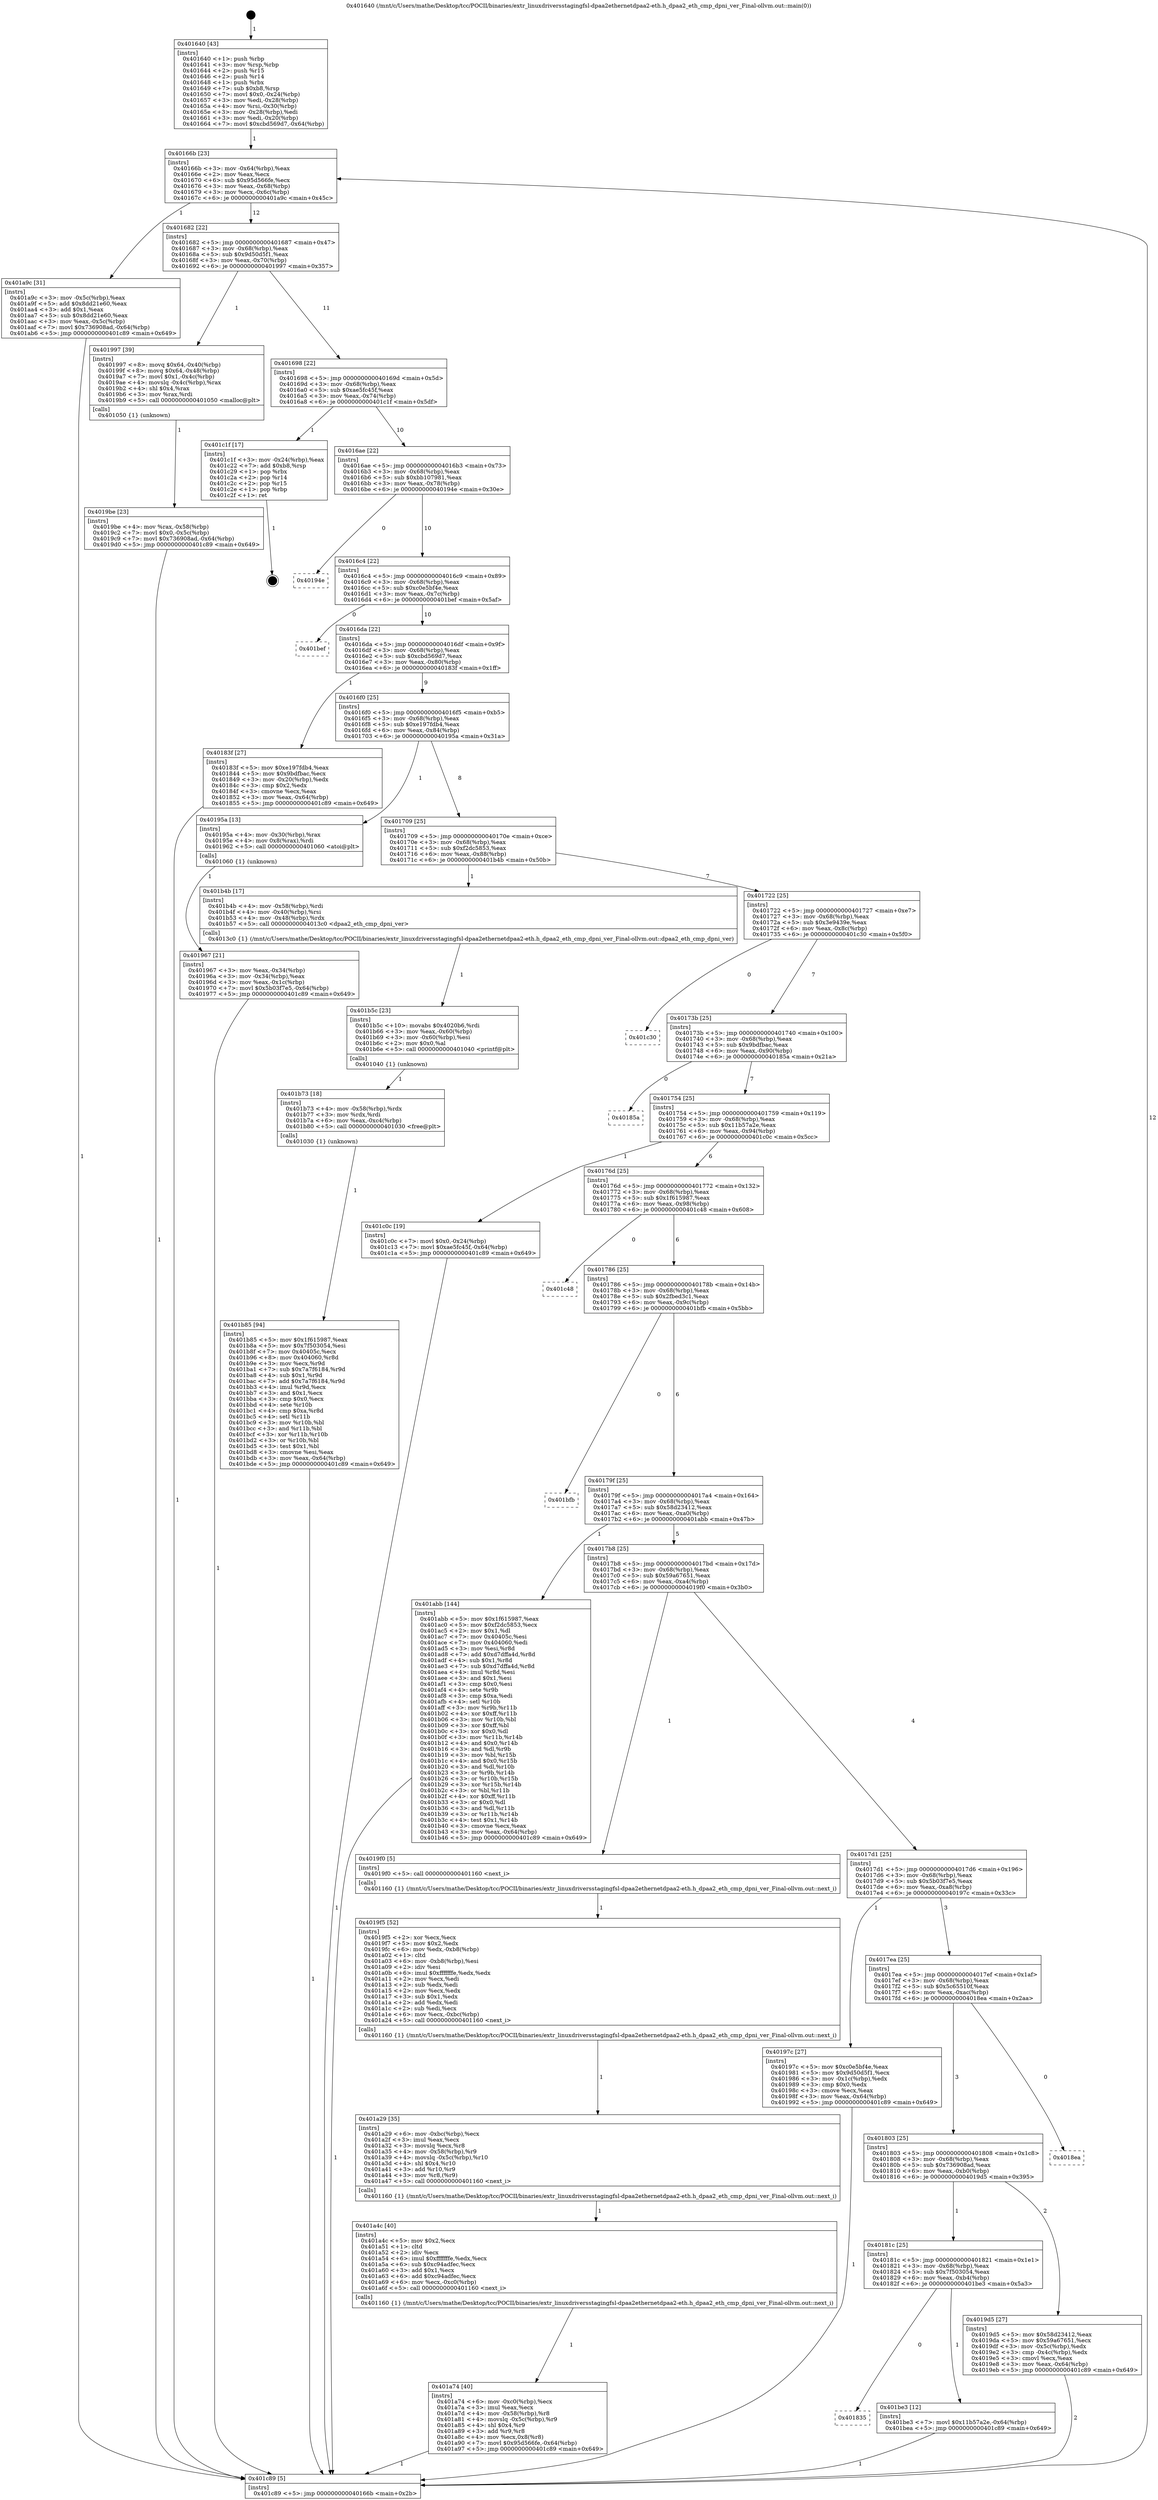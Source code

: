 digraph "0x401640" {
  label = "0x401640 (/mnt/c/Users/mathe/Desktop/tcc/POCII/binaries/extr_linuxdriversstagingfsl-dpaa2ethernetdpaa2-eth.h_dpaa2_eth_cmp_dpni_ver_Final-ollvm.out::main(0))"
  labelloc = "t"
  node[shape=record]

  Entry [label="",width=0.3,height=0.3,shape=circle,fillcolor=black,style=filled]
  "0x40166b" [label="{
     0x40166b [23]\l
     | [instrs]\l
     &nbsp;&nbsp;0x40166b \<+3\>: mov -0x64(%rbp),%eax\l
     &nbsp;&nbsp;0x40166e \<+2\>: mov %eax,%ecx\l
     &nbsp;&nbsp;0x401670 \<+6\>: sub $0x95d566fe,%ecx\l
     &nbsp;&nbsp;0x401676 \<+3\>: mov %eax,-0x68(%rbp)\l
     &nbsp;&nbsp;0x401679 \<+3\>: mov %ecx,-0x6c(%rbp)\l
     &nbsp;&nbsp;0x40167c \<+6\>: je 0000000000401a9c \<main+0x45c\>\l
  }"]
  "0x401a9c" [label="{
     0x401a9c [31]\l
     | [instrs]\l
     &nbsp;&nbsp;0x401a9c \<+3\>: mov -0x5c(%rbp),%eax\l
     &nbsp;&nbsp;0x401a9f \<+5\>: add $0x8dd21e60,%eax\l
     &nbsp;&nbsp;0x401aa4 \<+3\>: add $0x1,%eax\l
     &nbsp;&nbsp;0x401aa7 \<+5\>: sub $0x8dd21e60,%eax\l
     &nbsp;&nbsp;0x401aac \<+3\>: mov %eax,-0x5c(%rbp)\l
     &nbsp;&nbsp;0x401aaf \<+7\>: movl $0x736908ad,-0x64(%rbp)\l
     &nbsp;&nbsp;0x401ab6 \<+5\>: jmp 0000000000401c89 \<main+0x649\>\l
  }"]
  "0x401682" [label="{
     0x401682 [22]\l
     | [instrs]\l
     &nbsp;&nbsp;0x401682 \<+5\>: jmp 0000000000401687 \<main+0x47\>\l
     &nbsp;&nbsp;0x401687 \<+3\>: mov -0x68(%rbp),%eax\l
     &nbsp;&nbsp;0x40168a \<+5\>: sub $0x9d50d5f1,%eax\l
     &nbsp;&nbsp;0x40168f \<+3\>: mov %eax,-0x70(%rbp)\l
     &nbsp;&nbsp;0x401692 \<+6\>: je 0000000000401997 \<main+0x357\>\l
  }"]
  Exit [label="",width=0.3,height=0.3,shape=circle,fillcolor=black,style=filled,peripheries=2]
  "0x401997" [label="{
     0x401997 [39]\l
     | [instrs]\l
     &nbsp;&nbsp;0x401997 \<+8\>: movq $0x64,-0x40(%rbp)\l
     &nbsp;&nbsp;0x40199f \<+8\>: movq $0x64,-0x48(%rbp)\l
     &nbsp;&nbsp;0x4019a7 \<+7\>: movl $0x1,-0x4c(%rbp)\l
     &nbsp;&nbsp;0x4019ae \<+4\>: movslq -0x4c(%rbp),%rax\l
     &nbsp;&nbsp;0x4019b2 \<+4\>: shl $0x4,%rax\l
     &nbsp;&nbsp;0x4019b6 \<+3\>: mov %rax,%rdi\l
     &nbsp;&nbsp;0x4019b9 \<+5\>: call 0000000000401050 \<malloc@plt\>\l
     | [calls]\l
     &nbsp;&nbsp;0x401050 \{1\} (unknown)\l
  }"]
  "0x401698" [label="{
     0x401698 [22]\l
     | [instrs]\l
     &nbsp;&nbsp;0x401698 \<+5\>: jmp 000000000040169d \<main+0x5d\>\l
     &nbsp;&nbsp;0x40169d \<+3\>: mov -0x68(%rbp),%eax\l
     &nbsp;&nbsp;0x4016a0 \<+5\>: sub $0xae5fc45f,%eax\l
     &nbsp;&nbsp;0x4016a5 \<+3\>: mov %eax,-0x74(%rbp)\l
     &nbsp;&nbsp;0x4016a8 \<+6\>: je 0000000000401c1f \<main+0x5df\>\l
  }"]
  "0x401835" [label="{
     0x401835\l
  }", style=dashed]
  "0x401c1f" [label="{
     0x401c1f [17]\l
     | [instrs]\l
     &nbsp;&nbsp;0x401c1f \<+3\>: mov -0x24(%rbp),%eax\l
     &nbsp;&nbsp;0x401c22 \<+7\>: add $0xb8,%rsp\l
     &nbsp;&nbsp;0x401c29 \<+1\>: pop %rbx\l
     &nbsp;&nbsp;0x401c2a \<+2\>: pop %r14\l
     &nbsp;&nbsp;0x401c2c \<+2\>: pop %r15\l
     &nbsp;&nbsp;0x401c2e \<+1\>: pop %rbp\l
     &nbsp;&nbsp;0x401c2f \<+1\>: ret\l
  }"]
  "0x4016ae" [label="{
     0x4016ae [22]\l
     | [instrs]\l
     &nbsp;&nbsp;0x4016ae \<+5\>: jmp 00000000004016b3 \<main+0x73\>\l
     &nbsp;&nbsp;0x4016b3 \<+3\>: mov -0x68(%rbp),%eax\l
     &nbsp;&nbsp;0x4016b6 \<+5\>: sub $0xbb107981,%eax\l
     &nbsp;&nbsp;0x4016bb \<+3\>: mov %eax,-0x78(%rbp)\l
     &nbsp;&nbsp;0x4016be \<+6\>: je 000000000040194e \<main+0x30e\>\l
  }"]
  "0x401be3" [label="{
     0x401be3 [12]\l
     | [instrs]\l
     &nbsp;&nbsp;0x401be3 \<+7\>: movl $0x11b57a2e,-0x64(%rbp)\l
     &nbsp;&nbsp;0x401bea \<+5\>: jmp 0000000000401c89 \<main+0x649\>\l
  }"]
  "0x40194e" [label="{
     0x40194e\l
  }", style=dashed]
  "0x4016c4" [label="{
     0x4016c4 [22]\l
     | [instrs]\l
     &nbsp;&nbsp;0x4016c4 \<+5\>: jmp 00000000004016c9 \<main+0x89\>\l
     &nbsp;&nbsp;0x4016c9 \<+3\>: mov -0x68(%rbp),%eax\l
     &nbsp;&nbsp;0x4016cc \<+5\>: sub $0xc0e5bf4e,%eax\l
     &nbsp;&nbsp;0x4016d1 \<+3\>: mov %eax,-0x7c(%rbp)\l
     &nbsp;&nbsp;0x4016d4 \<+6\>: je 0000000000401bef \<main+0x5af\>\l
  }"]
  "0x401b85" [label="{
     0x401b85 [94]\l
     | [instrs]\l
     &nbsp;&nbsp;0x401b85 \<+5\>: mov $0x1f615987,%eax\l
     &nbsp;&nbsp;0x401b8a \<+5\>: mov $0x7f503054,%esi\l
     &nbsp;&nbsp;0x401b8f \<+7\>: mov 0x40405c,%ecx\l
     &nbsp;&nbsp;0x401b96 \<+8\>: mov 0x404060,%r8d\l
     &nbsp;&nbsp;0x401b9e \<+3\>: mov %ecx,%r9d\l
     &nbsp;&nbsp;0x401ba1 \<+7\>: sub $0x7a7f6184,%r9d\l
     &nbsp;&nbsp;0x401ba8 \<+4\>: sub $0x1,%r9d\l
     &nbsp;&nbsp;0x401bac \<+7\>: add $0x7a7f6184,%r9d\l
     &nbsp;&nbsp;0x401bb3 \<+4\>: imul %r9d,%ecx\l
     &nbsp;&nbsp;0x401bb7 \<+3\>: and $0x1,%ecx\l
     &nbsp;&nbsp;0x401bba \<+3\>: cmp $0x0,%ecx\l
     &nbsp;&nbsp;0x401bbd \<+4\>: sete %r10b\l
     &nbsp;&nbsp;0x401bc1 \<+4\>: cmp $0xa,%r8d\l
     &nbsp;&nbsp;0x401bc5 \<+4\>: setl %r11b\l
     &nbsp;&nbsp;0x401bc9 \<+3\>: mov %r10b,%bl\l
     &nbsp;&nbsp;0x401bcc \<+3\>: and %r11b,%bl\l
     &nbsp;&nbsp;0x401bcf \<+3\>: xor %r11b,%r10b\l
     &nbsp;&nbsp;0x401bd2 \<+3\>: or %r10b,%bl\l
     &nbsp;&nbsp;0x401bd5 \<+3\>: test $0x1,%bl\l
     &nbsp;&nbsp;0x401bd8 \<+3\>: cmovne %esi,%eax\l
     &nbsp;&nbsp;0x401bdb \<+3\>: mov %eax,-0x64(%rbp)\l
     &nbsp;&nbsp;0x401bde \<+5\>: jmp 0000000000401c89 \<main+0x649\>\l
  }"]
  "0x401bef" [label="{
     0x401bef\l
  }", style=dashed]
  "0x4016da" [label="{
     0x4016da [22]\l
     | [instrs]\l
     &nbsp;&nbsp;0x4016da \<+5\>: jmp 00000000004016df \<main+0x9f\>\l
     &nbsp;&nbsp;0x4016df \<+3\>: mov -0x68(%rbp),%eax\l
     &nbsp;&nbsp;0x4016e2 \<+5\>: sub $0xcbd569d7,%eax\l
     &nbsp;&nbsp;0x4016e7 \<+3\>: mov %eax,-0x80(%rbp)\l
     &nbsp;&nbsp;0x4016ea \<+6\>: je 000000000040183f \<main+0x1ff\>\l
  }"]
  "0x401b73" [label="{
     0x401b73 [18]\l
     | [instrs]\l
     &nbsp;&nbsp;0x401b73 \<+4\>: mov -0x58(%rbp),%rdx\l
     &nbsp;&nbsp;0x401b77 \<+3\>: mov %rdx,%rdi\l
     &nbsp;&nbsp;0x401b7a \<+6\>: mov %eax,-0xc4(%rbp)\l
     &nbsp;&nbsp;0x401b80 \<+5\>: call 0000000000401030 \<free@plt\>\l
     | [calls]\l
     &nbsp;&nbsp;0x401030 \{1\} (unknown)\l
  }"]
  "0x40183f" [label="{
     0x40183f [27]\l
     | [instrs]\l
     &nbsp;&nbsp;0x40183f \<+5\>: mov $0xe197fdb4,%eax\l
     &nbsp;&nbsp;0x401844 \<+5\>: mov $0x9bdfbac,%ecx\l
     &nbsp;&nbsp;0x401849 \<+3\>: mov -0x20(%rbp),%edx\l
     &nbsp;&nbsp;0x40184c \<+3\>: cmp $0x2,%edx\l
     &nbsp;&nbsp;0x40184f \<+3\>: cmovne %ecx,%eax\l
     &nbsp;&nbsp;0x401852 \<+3\>: mov %eax,-0x64(%rbp)\l
     &nbsp;&nbsp;0x401855 \<+5\>: jmp 0000000000401c89 \<main+0x649\>\l
  }"]
  "0x4016f0" [label="{
     0x4016f0 [25]\l
     | [instrs]\l
     &nbsp;&nbsp;0x4016f0 \<+5\>: jmp 00000000004016f5 \<main+0xb5\>\l
     &nbsp;&nbsp;0x4016f5 \<+3\>: mov -0x68(%rbp),%eax\l
     &nbsp;&nbsp;0x4016f8 \<+5\>: sub $0xe197fdb4,%eax\l
     &nbsp;&nbsp;0x4016fd \<+6\>: mov %eax,-0x84(%rbp)\l
     &nbsp;&nbsp;0x401703 \<+6\>: je 000000000040195a \<main+0x31a\>\l
  }"]
  "0x401c89" [label="{
     0x401c89 [5]\l
     | [instrs]\l
     &nbsp;&nbsp;0x401c89 \<+5\>: jmp 000000000040166b \<main+0x2b\>\l
  }"]
  "0x401640" [label="{
     0x401640 [43]\l
     | [instrs]\l
     &nbsp;&nbsp;0x401640 \<+1\>: push %rbp\l
     &nbsp;&nbsp;0x401641 \<+3\>: mov %rsp,%rbp\l
     &nbsp;&nbsp;0x401644 \<+2\>: push %r15\l
     &nbsp;&nbsp;0x401646 \<+2\>: push %r14\l
     &nbsp;&nbsp;0x401648 \<+1\>: push %rbx\l
     &nbsp;&nbsp;0x401649 \<+7\>: sub $0xb8,%rsp\l
     &nbsp;&nbsp;0x401650 \<+7\>: movl $0x0,-0x24(%rbp)\l
     &nbsp;&nbsp;0x401657 \<+3\>: mov %edi,-0x28(%rbp)\l
     &nbsp;&nbsp;0x40165a \<+4\>: mov %rsi,-0x30(%rbp)\l
     &nbsp;&nbsp;0x40165e \<+3\>: mov -0x28(%rbp),%edi\l
     &nbsp;&nbsp;0x401661 \<+3\>: mov %edi,-0x20(%rbp)\l
     &nbsp;&nbsp;0x401664 \<+7\>: movl $0xcbd569d7,-0x64(%rbp)\l
  }"]
  "0x401b5c" [label="{
     0x401b5c [23]\l
     | [instrs]\l
     &nbsp;&nbsp;0x401b5c \<+10\>: movabs $0x4020b6,%rdi\l
     &nbsp;&nbsp;0x401b66 \<+3\>: mov %eax,-0x60(%rbp)\l
     &nbsp;&nbsp;0x401b69 \<+3\>: mov -0x60(%rbp),%esi\l
     &nbsp;&nbsp;0x401b6c \<+2\>: mov $0x0,%al\l
     &nbsp;&nbsp;0x401b6e \<+5\>: call 0000000000401040 \<printf@plt\>\l
     | [calls]\l
     &nbsp;&nbsp;0x401040 \{1\} (unknown)\l
  }"]
  "0x40195a" [label="{
     0x40195a [13]\l
     | [instrs]\l
     &nbsp;&nbsp;0x40195a \<+4\>: mov -0x30(%rbp),%rax\l
     &nbsp;&nbsp;0x40195e \<+4\>: mov 0x8(%rax),%rdi\l
     &nbsp;&nbsp;0x401962 \<+5\>: call 0000000000401060 \<atoi@plt\>\l
     | [calls]\l
     &nbsp;&nbsp;0x401060 \{1\} (unknown)\l
  }"]
  "0x401709" [label="{
     0x401709 [25]\l
     | [instrs]\l
     &nbsp;&nbsp;0x401709 \<+5\>: jmp 000000000040170e \<main+0xce\>\l
     &nbsp;&nbsp;0x40170e \<+3\>: mov -0x68(%rbp),%eax\l
     &nbsp;&nbsp;0x401711 \<+5\>: sub $0xf2dc5853,%eax\l
     &nbsp;&nbsp;0x401716 \<+6\>: mov %eax,-0x88(%rbp)\l
     &nbsp;&nbsp;0x40171c \<+6\>: je 0000000000401b4b \<main+0x50b\>\l
  }"]
  "0x401967" [label="{
     0x401967 [21]\l
     | [instrs]\l
     &nbsp;&nbsp;0x401967 \<+3\>: mov %eax,-0x34(%rbp)\l
     &nbsp;&nbsp;0x40196a \<+3\>: mov -0x34(%rbp),%eax\l
     &nbsp;&nbsp;0x40196d \<+3\>: mov %eax,-0x1c(%rbp)\l
     &nbsp;&nbsp;0x401970 \<+7\>: movl $0x5b03f7e5,-0x64(%rbp)\l
     &nbsp;&nbsp;0x401977 \<+5\>: jmp 0000000000401c89 \<main+0x649\>\l
  }"]
  "0x401a74" [label="{
     0x401a74 [40]\l
     | [instrs]\l
     &nbsp;&nbsp;0x401a74 \<+6\>: mov -0xc0(%rbp),%ecx\l
     &nbsp;&nbsp;0x401a7a \<+3\>: imul %eax,%ecx\l
     &nbsp;&nbsp;0x401a7d \<+4\>: mov -0x58(%rbp),%r8\l
     &nbsp;&nbsp;0x401a81 \<+4\>: movslq -0x5c(%rbp),%r9\l
     &nbsp;&nbsp;0x401a85 \<+4\>: shl $0x4,%r9\l
     &nbsp;&nbsp;0x401a89 \<+3\>: add %r9,%r8\l
     &nbsp;&nbsp;0x401a8c \<+4\>: mov %ecx,0x8(%r8)\l
     &nbsp;&nbsp;0x401a90 \<+7\>: movl $0x95d566fe,-0x64(%rbp)\l
     &nbsp;&nbsp;0x401a97 \<+5\>: jmp 0000000000401c89 \<main+0x649\>\l
  }"]
  "0x401b4b" [label="{
     0x401b4b [17]\l
     | [instrs]\l
     &nbsp;&nbsp;0x401b4b \<+4\>: mov -0x58(%rbp),%rdi\l
     &nbsp;&nbsp;0x401b4f \<+4\>: mov -0x40(%rbp),%rsi\l
     &nbsp;&nbsp;0x401b53 \<+4\>: mov -0x48(%rbp),%rdx\l
     &nbsp;&nbsp;0x401b57 \<+5\>: call 00000000004013c0 \<dpaa2_eth_cmp_dpni_ver\>\l
     | [calls]\l
     &nbsp;&nbsp;0x4013c0 \{1\} (/mnt/c/Users/mathe/Desktop/tcc/POCII/binaries/extr_linuxdriversstagingfsl-dpaa2ethernetdpaa2-eth.h_dpaa2_eth_cmp_dpni_ver_Final-ollvm.out::dpaa2_eth_cmp_dpni_ver)\l
  }"]
  "0x401722" [label="{
     0x401722 [25]\l
     | [instrs]\l
     &nbsp;&nbsp;0x401722 \<+5\>: jmp 0000000000401727 \<main+0xe7\>\l
     &nbsp;&nbsp;0x401727 \<+3\>: mov -0x68(%rbp),%eax\l
     &nbsp;&nbsp;0x40172a \<+5\>: sub $0x3e9439e,%eax\l
     &nbsp;&nbsp;0x40172f \<+6\>: mov %eax,-0x8c(%rbp)\l
     &nbsp;&nbsp;0x401735 \<+6\>: je 0000000000401c30 \<main+0x5f0\>\l
  }"]
  "0x401a4c" [label="{
     0x401a4c [40]\l
     | [instrs]\l
     &nbsp;&nbsp;0x401a4c \<+5\>: mov $0x2,%ecx\l
     &nbsp;&nbsp;0x401a51 \<+1\>: cltd\l
     &nbsp;&nbsp;0x401a52 \<+2\>: idiv %ecx\l
     &nbsp;&nbsp;0x401a54 \<+6\>: imul $0xfffffffe,%edx,%ecx\l
     &nbsp;&nbsp;0x401a5a \<+6\>: sub $0xc94adfec,%ecx\l
     &nbsp;&nbsp;0x401a60 \<+3\>: add $0x1,%ecx\l
     &nbsp;&nbsp;0x401a63 \<+6\>: add $0xc94adfec,%ecx\l
     &nbsp;&nbsp;0x401a69 \<+6\>: mov %ecx,-0xc0(%rbp)\l
     &nbsp;&nbsp;0x401a6f \<+5\>: call 0000000000401160 \<next_i\>\l
     | [calls]\l
     &nbsp;&nbsp;0x401160 \{1\} (/mnt/c/Users/mathe/Desktop/tcc/POCII/binaries/extr_linuxdriversstagingfsl-dpaa2ethernetdpaa2-eth.h_dpaa2_eth_cmp_dpni_ver_Final-ollvm.out::next_i)\l
  }"]
  "0x401c30" [label="{
     0x401c30\l
  }", style=dashed]
  "0x40173b" [label="{
     0x40173b [25]\l
     | [instrs]\l
     &nbsp;&nbsp;0x40173b \<+5\>: jmp 0000000000401740 \<main+0x100\>\l
     &nbsp;&nbsp;0x401740 \<+3\>: mov -0x68(%rbp),%eax\l
     &nbsp;&nbsp;0x401743 \<+5\>: sub $0x9bdfbac,%eax\l
     &nbsp;&nbsp;0x401748 \<+6\>: mov %eax,-0x90(%rbp)\l
     &nbsp;&nbsp;0x40174e \<+6\>: je 000000000040185a \<main+0x21a\>\l
  }"]
  "0x401a29" [label="{
     0x401a29 [35]\l
     | [instrs]\l
     &nbsp;&nbsp;0x401a29 \<+6\>: mov -0xbc(%rbp),%ecx\l
     &nbsp;&nbsp;0x401a2f \<+3\>: imul %eax,%ecx\l
     &nbsp;&nbsp;0x401a32 \<+3\>: movslq %ecx,%r8\l
     &nbsp;&nbsp;0x401a35 \<+4\>: mov -0x58(%rbp),%r9\l
     &nbsp;&nbsp;0x401a39 \<+4\>: movslq -0x5c(%rbp),%r10\l
     &nbsp;&nbsp;0x401a3d \<+4\>: shl $0x4,%r10\l
     &nbsp;&nbsp;0x401a41 \<+3\>: add %r10,%r9\l
     &nbsp;&nbsp;0x401a44 \<+3\>: mov %r8,(%r9)\l
     &nbsp;&nbsp;0x401a47 \<+5\>: call 0000000000401160 \<next_i\>\l
     | [calls]\l
     &nbsp;&nbsp;0x401160 \{1\} (/mnt/c/Users/mathe/Desktop/tcc/POCII/binaries/extr_linuxdriversstagingfsl-dpaa2ethernetdpaa2-eth.h_dpaa2_eth_cmp_dpni_ver_Final-ollvm.out::next_i)\l
  }"]
  "0x40185a" [label="{
     0x40185a\l
  }", style=dashed]
  "0x401754" [label="{
     0x401754 [25]\l
     | [instrs]\l
     &nbsp;&nbsp;0x401754 \<+5\>: jmp 0000000000401759 \<main+0x119\>\l
     &nbsp;&nbsp;0x401759 \<+3\>: mov -0x68(%rbp),%eax\l
     &nbsp;&nbsp;0x40175c \<+5\>: sub $0x11b57a2e,%eax\l
     &nbsp;&nbsp;0x401761 \<+6\>: mov %eax,-0x94(%rbp)\l
     &nbsp;&nbsp;0x401767 \<+6\>: je 0000000000401c0c \<main+0x5cc\>\l
  }"]
  "0x4019f5" [label="{
     0x4019f5 [52]\l
     | [instrs]\l
     &nbsp;&nbsp;0x4019f5 \<+2\>: xor %ecx,%ecx\l
     &nbsp;&nbsp;0x4019f7 \<+5\>: mov $0x2,%edx\l
     &nbsp;&nbsp;0x4019fc \<+6\>: mov %edx,-0xb8(%rbp)\l
     &nbsp;&nbsp;0x401a02 \<+1\>: cltd\l
     &nbsp;&nbsp;0x401a03 \<+6\>: mov -0xb8(%rbp),%esi\l
     &nbsp;&nbsp;0x401a09 \<+2\>: idiv %esi\l
     &nbsp;&nbsp;0x401a0b \<+6\>: imul $0xfffffffe,%edx,%edx\l
     &nbsp;&nbsp;0x401a11 \<+2\>: mov %ecx,%edi\l
     &nbsp;&nbsp;0x401a13 \<+2\>: sub %edx,%edi\l
     &nbsp;&nbsp;0x401a15 \<+2\>: mov %ecx,%edx\l
     &nbsp;&nbsp;0x401a17 \<+3\>: sub $0x1,%edx\l
     &nbsp;&nbsp;0x401a1a \<+2\>: add %edx,%edi\l
     &nbsp;&nbsp;0x401a1c \<+2\>: sub %edi,%ecx\l
     &nbsp;&nbsp;0x401a1e \<+6\>: mov %ecx,-0xbc(%rbp)\l
     &nbsp;&nbsp;0x401a24 \<+5\>: call 0000000000401160 \<next_i\>\l
     | [calls]\l
     &nbsp;&nbsp;0x401160 \{1\} (/mnt/c/Users/mathe/Desktop/tcc/POCII/binaries/extr_linuxdriversstagingfsl-dpaa2ethernetdpaa2-eth.h_dpaa2_eth_cmp_dpni_ver_Final-ollvm.out::next_i)\l
  }"]
  "0x401c0c" [label="{
     0x401c0c [19]\l
     | [instrs]\l
     &nbsp;&nbsp;0x401c0c \<+7\>: movl $0x0,-0x24(%rbp)\l
     &nbsp;&nbsp;0x401c13 \<+7\>: movl $0xae5fc45f,-0x64(%rbp)\l
     &nbsp;&nbsp;0x401c1a \<+5\>: jmp 0000000000401c89 \<main+0x649\>\l
  }"]
  "0x40176d" [label="{
     0x40176d [25]\l
     | [instrs]\l
     &nbsp;&nbsp;0x40176d \<+5\>: jmp 0000000000401772 \<main+0x132\>\l
     &nbsp;&nbsp;0x401772 \<+3\>: mov -0x68(%rbp),%eax\l
     &nbsp;&nbsp;0x401775 \<+5\>: sub $0x1f615987,%eax\l
     &nbsp;&nbsp;0x40177a \<+6\>: mov %eax,-0x98(%rbp)\l
     &nbsp;&nbsp;0x401780 \<+6\>: je 0000000000401c48 \<main+0x608\>\l
  }"]
  "0x40181c" [label="{
     0x40181c [25]\l
     | [instrs]\l
     &nbsp;&nbsp;0x40181c \<+5\>: jmp 0000000000401821 \<main+0x1e1\>\l
     &nbsp;&nbsp;0x401821 \<+3\>: mov -0x68(%rbp),%eax\l
     &nbsp;&nbsp;0x401824 \<+5\>: sub $0x7f503054,%eax\l
     &nbsp;&nbsp;0x401829 \<+6\>: mov %eax,-0xb4(%rbp)\l
     &nbsp;&nbsp;0x40182f \<+6\>: je 0000000000401be3 \<main+0x5a3\>\l
  }"]
  "0x401c48" [label="{
     0x401c48\l
  }", style=dashed]
  "0x401786" [label="{
     0x401786 [25]\l
     | [instrs]\l
     &nbsp;&nbsp;0x401786 \<+5\>: jmp 000000000040178b \<main+0x14b\>\l
     &nbsp;&nbsp;0x40178b \<+3\>: mov -0x68(%rbp),%eax\l
     &nbsp;&nbsp;0x40178e \<+5\>: sub $0x2fbed3c1,%eax\l
     &nbsp;&nbsp;0x401793 \<+6\>: mov %eax,-0x9c(%rbp)\l
     &nbsp;&nbsp;0x401799 \<+6\>: je 0000000000401bfb \<main+0x5bb\>\l
  }"]
  "0x4019d5" [label="{
     0x4019d5 [27]\l
     | [instrs]\l
     &nbsp;&nbsp;0x4019d5 \<+5\>: mov $0x58d23412,%eax\l
     &nbsp;&nbsp;0x4019da \<+5\>: mov $0x59a67651,%ecx\l
     &nbsp;&nbsp;0x4019df \<+3\>: mov -0x5c(%rbp),%edx\l
     &nbsp;&nbsp;0x4019e2 \<+3\>: cmp -0x4c(%rbp),%edx\l
     &nbsp;&nbsp;0x4019e5 \<+3\>: cmovl %ecx,%eax\l
     &nbsp;&nbsp;0x4019e8 \<+3\>: mov %eax,-0x64(%rbp)\l
     &nbsp;&nbsp;0x4019eb \<+5\>: jmp 0000000000401c89 \<main+0x649\>\l
  }"]
  "0x401bfb" [label="{
     0x401bfb\l
  }", style=dashed]
  "0x40179f" [label="{
     0x40179f [25]\l
     | [instrs]\l
     &nbsp;&nbsp;0x40179f \<+5\>: jmp 00000000004017a4 \<main+0x164\>\l
     &nbsp;&nbsp;0x4017a4 \<+3\>: mov -0x68(%rbp),%eax\l
     &nbsp;&nbsp;0x4017a7 \<+5\>: sub $0x58d23412,%eax\l
     &nbsp;&nbsp;0x4017ac \<+6\>: mov %eax,-0xa0(%rbp)\l
     &nbsp;&nbsp;0x4017b2 \<+6\>: je 0000000000401abb \<main+0x47b\>\l
  }"]
  "0x401803" [label="{
     0x401803 [25]\l
     | [instrs]\l
     &nbsp;&nbsp;0x401803 \<+5\>: jmp 0000000000401808 \<main+0x1c8\>\l
     &nbsp;&nbsp;0x401808 \<+3\>: mov -0x68(%rbp),%eax\l
     &nbsp;&nbsp;0x40180b \<+5\>: sub $0x736908ad,%eax\l
     &nbsp;&nbsp;0x401810 \<+6\>: mov %eax,-0xb0(%rbp)\l
     &nbsp;&nbsp;0x401816 \<+6\>: je 00000000004019d5 \<main+0x395\>\l
  }"]
  "0x401abb" [label="{
     0x401abb [144]\l
     | [instrs]\l
     &nbsp;&nbsp;0x401abb \<+5\>: mov $0x1f615987,%eax\l
     &nbsp;&nbsp;0x401ac0 \<+5\>: mov $0xf2dc5853,%ecx\l
     &nbsp;&nbsp;0x401ac5 \<+2\>: mov $0x1,%dl\l
     &nbsp;&nbsp;0x401ac7 \<+7\>: mov 0x40405c,%esi\l
     &nbsp;&nbsp;0x401ace \<+7\>: mov 0x404060,%edi\l
     &nbsp;&nbsp;0x401ad5 \<+3\>: mov %esi,%r8d\l
     &nbsp;&nbsp;0x401ad8 \<+7\>: add $0xd7dffa4d,%r8d\l
     &nbsp;&nbsp;0x401adf \<+4\>: sub $0x1,%r8d\l
     &nbsp;&nbsp;0x401ae3 \<+7\>: sub $0xd7dffa4d,%r8d\l
     &nbsp;&nbsp;0x401aea \<+4\>: imul %r8d,%esi\l
     &nbsp;&nbsp;0x401aee \<+3\>: and $0x1,%esi\l
     &nbsp;&nbsp;0x401af1 \<+3\>: cmp $0x0,%esi\l
     &nbsp;&nbsp;0x401af4 \<+4\>: sete %r9b\l
     &nbsp;&nbsp;0x401af8 \<+3\>: cmp $0xa,%edi\l
     &nbsp;&nbsp;0x401afb \<+4\>: setl %r10b\l
     &nbsp;&nbsp;0x401aff \<+3\>: mov %r9b,%r11b\l
     &nbsp;&nbsp;0x401b02 \<+4\>: xor $0xff,%r11b\l
     &nbsp;&nbsp;0x401b06 \<+3\>: mov %r10b,%bl\l
     &nbsp;&nbsp;0x401b09 \<+3\>: xor $0xff,%bl\l
     &nbsp;&nbsp;0x401b0c \<+3\>: xor $0x0,%dl\l
     &nbsp;&nbsp;0x401b0f \<+3\>: mov %r11b,%r14b\l
     &nbsp;&nbsp;0x401b12 \<+4\>: and $0x0,%r14b\l
     &nbsp;&nbsp;0x401b16 \<+3\>: and %dl,%r9b\l
     &nbsp;&nbsp;0x401b19 \<+3\>: mov %bl,%r15b\l
     &nbsp;&nbsp;0x401b1c \<+4\>: and $0x0,%r15b\l
     &nbsp;&nbsp;0x401b20 \<+3\>: and %dl,%r10b\l
     &nbsp;&nbsp;0x401b23 \<+3\>: or %r9b,%r14b\l
     &nbsp;&nbsp;0x401b26 \<+3\>: or %r10b,%r15b\l
     &nbsp;&nbsp;0x401b29 \<+3\>: xor %r15b,%r14b\l
     &nbsp;&nbsp;0x401b2c \<+3\>: or %bl,%r11b\l
     &nbsp;&nbsp;0x401b2f \<+4\>: xor $0xff,%r11b\l
     &nbsp;&nbsp;0x401b33 \<+3\>: or $0x0,%dl\l
     &nbsp;&nbsp;0x401b36 \<+3\>: and %dl,%r11b\l
     &nbsp;&nbsp;0x401b39 \<+3\>: or %r11b,%r14b\l
     &nbsp;&nbsp;0x401b3c \<+4\>: test $0x1,%r14b\l
     &nbsp;&nbsp;0x401b40 \<+3\>: cmovne %ecx,%eax\l
     &nbsp;&nbsp;0x401b43 \<+3\>: mov %eax,-0x64(%rbp)\l
     &nbsp;&nbsp;0x401b46 \<+5\>: jmp 0000000000401c89 \<main+0x649\>\l
  }"]
  "0x4017b8" [label="{
     0x4017b8 [25]\l
     | [instrs]\l
     &nbsp;&nbsp;0x4017b8 \<+5\>: jmp 00000000004017bd \<main+0x17d\>\l
     &nbsp;&nbsp;0x4017bd \<+3\>: mov -0x68(%rbp),%eax\l
     &nbsp;&nbsp;0x4017c0 \<+5\>: sub $0x59a67651,%eax\l
     &nbsp;&nbsp;0x4017c5 \<+6\>: mov %eax,-0xa4(%rbp)\l
     &nbsp;&nbsp;0x4017cb \<+6\>: je 00000000004019f0 \<main+0x3b0\>\l
  }"]
  "0x4018ea" [label="{
     0x4018ea\l
  }", style=dashed]
  "0x4019f0" [label="{
     0x4019f0 [5]\l
     | [instrs]\l
     &nbsp;&nbsp;0x4019f0 \<+5\>: call 0000000000401160 \<next_i\>\l
     | [calls]\l
     &nbsp;&nbsp;0x401160 \{1\} (/mnt/c/Users/mathe/Desktop/tcc/POCII/binaries/extr_linuxdriversstagingfsl-dpaa2ethernetdpaa2-eth.h_dpaa2_eth_cmp_dpni_ver_Final-ollvm.out::next_i)\l
  }"]
  "0x4017d1" [label="{
     0x4017d1 [25]\l
     | [instrs]\l
     &nbsp;&nbsp;0x4017d1 \<+5\>: jmp 00000000004017d6 \<main+0x196\>\l
     &nbsp;&nbsp;0x4017d6 \<+3\>: mov -0x68(%rbp),%eax\l
     &nbsp;&nbsp;0x4017d9 \<+5\>: sub $0x5b03f7e5,%eax\l
     &nbsp;&nbsp;0x4017de \<+6\>: mov %eax,-0xa8(%rbp)\l
     &nbsp;&nbsp;0x4017e4 \<+6\>: je 000000000040197c \<main+0x33c\>\l
  }"]
  "0x4019be" [label="{
     0x4019be [23]\l
     | [instrs]\l
     &nbsp;&nbsp;0x4019be \<+4\>: mov %rax,-0x58(%rbp)\l
     &nbsp;&nbsp;0x4019c2 \<+7\>: movl $0x0,-0x5c(%rbp)\l
     &nbsp;&nbsp;0x4019c9 \<+7\>: movl $0x736908ad,-0x64(%rbp)\l
     &nbsp;&nbsp;0x4019d0 \<+5\>: jmp 0000000000401c89 \<main+0x649\>\l
  }"]
  "0x40197c" [label="{
     0x40197c [27]\l
     | [instrs]\l
     &nbsp;&nbsp;0x40197c \<+5\>: mov $0xc0e5bf4e,%eax\l
     &nbsp;&nbsp;0x401981 \<+5\>: mov $0x9d50d5f1,%ecx\l
     &nbsp;&nbsp;0x401986 \<+3\>: mov -0x1c(%rbp),%edx\l
     &nbsp;&nbsp;0x401989 \<+3\>: cmp $0x0,%edx\l
     &nbsp;&nbsp;0x40198c \<+3\>: cmove %ecx,%eax\l
     &nbsp;&nbsp;0x40198f \<+3\>: mov %eax,-0x64(%rbp)\l
     &nbsp;&nbsp;0x401992 \<+5\>: jmp 0000000000401c89 \<main+0x649\>\l
  }"]
  "0x4017ea" [label="{
     0x4017ea [25]\l
     | [instrs]\l
     &nbsp;&nbsp;0x4017ea \<+5\>: jmp 00000000004017ef \<main+0x1af\>\l
     &nbsp;&nbsp;0x4017ef \<+3\>: mov -0x68(%rbp),%eax\l
     &nbsp;&nbsp;0x4017f2 \<+5\>: sub $0x5c65510f,%eax\l
     &nbsp;&nbsp;0x4017f7 \<+6\>: mov %eax,-0xac(%rbp)\l
     &nbsp;&nbsp;0x4017fd \<+6\>: je 00000000004018ea \<main+0x2aa\>\l
  }"]
  Entry -> "0x401640" [label=" 1"]
  "0x40166b" -> "0x401a9c" [label=" 1"]
  "0x40166b" -> "0x401682" [label=" 12"]
  "0x401c1f" -> Exit [label=" 1"]
  "0x401682" -> "0x401997" [label=" 1"]
  "0x401682" -> "0x401698" [label=" 11"]
  "0x401c0c" -> "0x401c89" [label=" 1"]
  "0x401698" -> "0x401c1f" [label=" 1"]
  "0x401698" -> "0x4016ae" [label=" 10"]
  "0x401be3" -> "0x401c89" [label=" 1"]
  "0x4016ae" -> "0x40194e" [label=" 0"]
  "0x4016ae" -> "0x4016c4" [label=" 10"]
  "0x40181c" -> "0x401835" [label=" 0"]
  "0x4016c4" -> "0x401bef" [label=" 0"]
  "0x4016c4" -> "0x4016da" [label=" 10"]
  "0x40181c" -> "0x401be3" [label=" 1"]
  "0x4016da" -> "0x40183f" [label=" 1"]
  "0x4016da" -> "0x4016f0" [label=" 9"]
  "0x40183f" -> "0x401c89" [label=" 1"]
  "0x401640" -> "0x40166b" [label=" 1"]
  "0x401c89" -> "0x40166b" [label=" 12"]
  "0x401b85" -> "0x401c89" [label=" 1"]
  "0x4016f0" -> "0x40195a" [label=" 1"]
  "0x4016f0" -> "0x401709" [label=" 8"]
  "0x40195a" -> "0x401967" [label=" 1"]
  "0x401967" -> "0x401c89" [label=" 1"]
  "0x401b73" -> "0x401b85" [label=" 1"]
  "0x401709" -> "0x401b4b" [label=" 1"]
  "0x401709" -> "0x401722" [label=" 7"]
  "0x401b5c" -> "0x401b73" [label=" 1"]
  "0x401722" -> "0x401c30" [label=" 0"]
  "0x401722" -> "0x40173b" [label=" 7"]
  "0x401b4b" -> "0x401b5c" [label=" 1"]
  "0x40173b" -> "0x40185a" [label=" 0"]
  "0x40173b" -> "0x401754" [label=" 7"]
  "0x401abb" -> "0x401c89" [label=" 1"]
  "0x401754" -> "0x401c0c" [label=" 1"]
  "0x401754" -> "0x40176d" [label=" 6"]
  "0x401a9c" -> "0x401c89" [label=" 1"]
  "0x40176d" -> "0x401c48" [label=" 0"]
  "0x40176d" -> "0x401786" [label=" 6"]
  "0x401a74" -> "0x401c89" [label=" 1"]
  "0x401786" -> "0x401bfb" [label=" 0"]
  "0x401786" -> "0x40179f" [label=" 6"]
  "0x401a4c" -> "0x401a74" [label=" 1"]
  "0x40179f" -> "0x401abb" [label=" 1"]
  "0x40179f" -> "0x4017b8" [label=" 5"]
  "0x4019f5" -> "0x401a29" [label=" 1"]
  "0x4017b8" -> "0x4019f0" [label=" 1"]
  "0x4017b8" -> "0x4017d1" [label=" 4"]
  "0x4019f0" -> "0x4019f5" [label=" 1"]
  "0x4017d1" -> "0x40197c" [label=" 1"]
  "0x4017d1" -> "0x4017ea" [label=" 3"]
  "0x40197c" -> "0x401c89" [label=" 1"]
  "0x401997" -> "0x4019be" [label=" 1"]
  "0x4019be" -> "0x401c89" [label=" 1"]
  "0x4019d5" -> "0x401c89" [label=" 2"]
  "0x4017ea" -> "0x4018ea" [label=" 0"]
  "0x4017ea" -> "0x401803" [label=" 3"]
  "0x401a29" -> "0x401a4c" [label=" 1"]
  "0x401803" -> "0x4019d5" [label=" 2"]
  "0x401803" -> "0x40181c" [label=" 1"]
}
